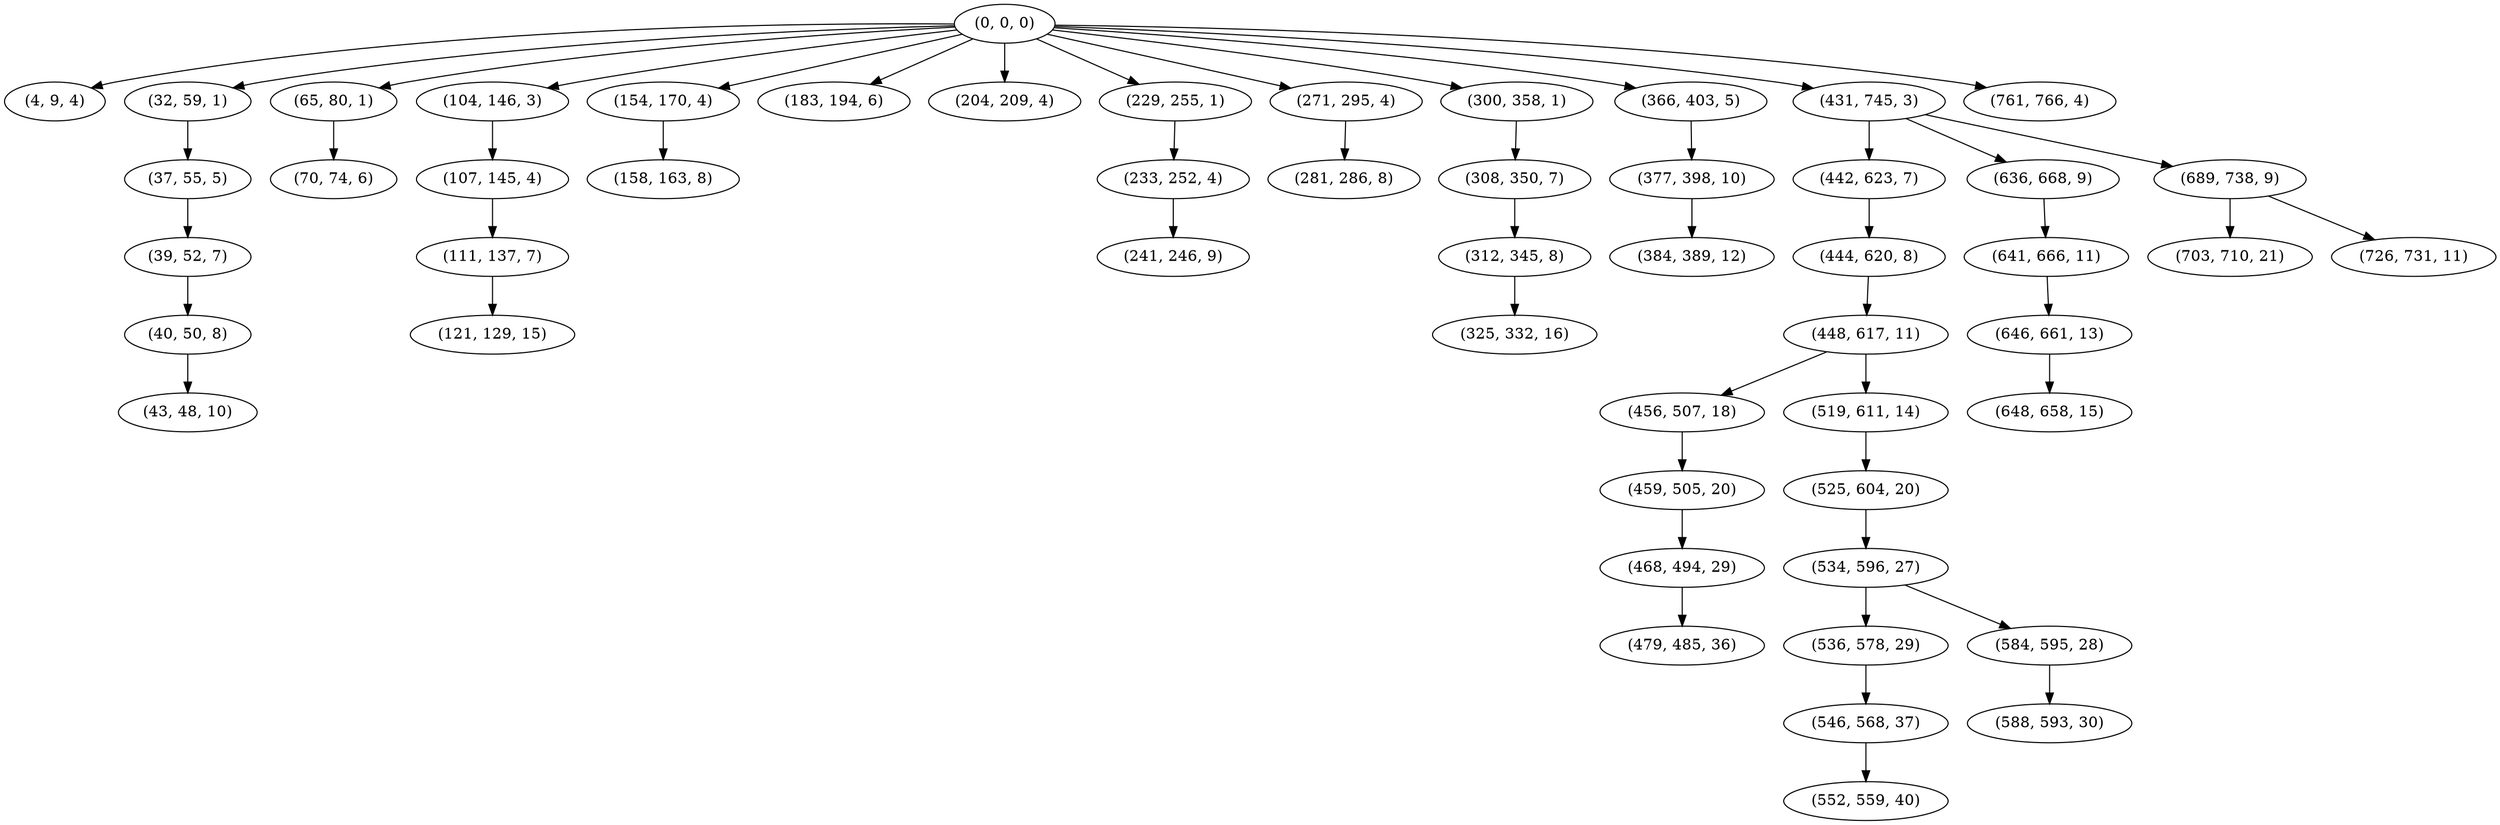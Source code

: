 digraph tree {
    "(0, 0, 0)";
    "(4, 9, 4)";
    "(32, 59, 1)";
    "(37, 55, 5)";
    "(39, 52, 7)";
    "(40, 50, 8)";
    "(43, 48, 10)";
    "(65, 80, 1)";
    "(70, 74, 6)";
    "(104, 146, 3)";
    "(107, 145, 4)";
    "(111, 137, 7)";
    "(121, 129, 15)";
    "(154, 170, 4)";
    "(158, 163, 8)";
    "(183, 194, 6)";
    "(204, 209, 4)";
    "(229, 255, 1)";
    "(233, 252, 4)";
    "(241, 246, 9)";
    "(271, 295, 4)";
    "(281, 286, 8)";
    "(300, 358, 1)";
    "(308, 350, 7)";
    "(312, 345, 8)";
    "(325, 332, 16)";
    "(366, 403, 5)";
    "(377, 398, 10)";
    "(384, 389, 12)";
    "(431, 745, 3)";
    "(442, 623, 7)";
    "(444, 620, 8)";
    "(448, 617, 11)";
    "(456, 507, 18)";
    "(459, 505, 20)";
    "(468, 494, 29)";
    "(479, 485, 36)";
    "(519, 611, 14)";
    "(525, 604, 20)";
    "(534, 596, 27)";
    "(536, 578, 29)";
    "(546, 568, 37)";
    "(552, 559, 40)";
    "(584, 595, 28)";
    "(588, 593, 30)";
    "(636, 668, 9)";
    "(641, 666, 11)";
    "(646, 661, 13)";
    "(648, 658, 15)";
    "(689, 738, 9)";
    "(703, 710, 21)";
    "(726, 731, 11)";
    "(761, 766, 4)";
    "(0, 0, 0)" -> "(4, 9, 4)";
    "(0, 0, 0)" -> "(32, 59, 1)";
    "(0, 0, 0)" -> "(65, 80, 1)";
    "(0, 0, 0)" -> "(104, 146, 3)";
    "(0, 0, 0)" -> "(154, 170, 4)";
    "(0, 0, 0)" -> "(183, 194, 6)";
    "(0, 0, 0)" -> "(204, 209, 4)";
    "(0, 0, 0)" -> "(229, 255, 1)";
    "(0, 0, 0)" -> "(271, 295, 4)";
    "(0, 0, 0)" -> "(300, 358, 1)";
    "(0, 0, 0)" -> "(366, 403, 5)";
    "(0, 0, 0)" -> "(431, 745, 3)";
    "(0, 0, 0)" -> "(761, 766, 4)";
    "(32, 59, 1)" -> "(37, 55, 5)";
    "(37, 55, 5)" -> "(39, 52, 7)";
    "(39, 52, 7)" -> "(40, 50, 8)";
    "(40, 50, 8)" -> "(43, 48, 10)";
    "(65, 80, 1)" -> "(70, 74, 6)";
    "(104, 146, 3)" -> "(107, 145, 4)";
    "(107, 145, 4)" -> "(111, 137, 7)";
    "(111, 137, 7)" -> "(121, 129, 15)";
    "(154, 170, 4)" -> "(158, 163, 8)";
    "(229, 255, 1)" -> "(233, 252, 4)";
    "(233, 252, 4)" -> "(241, 246, 9)";
    "(271, 295, 4)" -> "(281, 286, 8)";
    "(300, 358, 1)" -> "(308, 350, 7)";
    "(308, 350, 7)" -> "(312, 345, 8)";
    "(312, 345, 8)" -> "(325, 332, 16)";
    "(366, 403, 5)" -> "(377, 398, 10)";
    "(377, 398, 10)" -> "(384, 389, 12)";
    "(431, 745, 3)" -> "(442, 623, 7)";
    "(431, 745, 3)" -> "(636, 668, 9)";
    "(431, 745, 3)" -> "(689, 738, 9)";
    "(442, 623, 7)" -> "(444, 620, 8)";
    "(444, 620, 8)" -> "(448, 617, 11)";
    "(448, 617, 11)" -> "(456, 507, 18)";
    "(448, 617, 11)" -> "(519, 611, 14)";
    "(456, 507, 18)" -> "(459, 505, 20)";
    "(459, 505, 20)" -> "(468, 494, 29)";
    "(468, 494, 29)" -> "(479, 485, 36)";
    "(519, 611, 14)" -> "(525, 604, 20)";
    "(525, 604, 20)" -> "(534, 596, 27)";
    "(534, 596, 27)" -> "(536, 578, 29)";
    "(534, 596, 27)" -> "(584, 595, 28)";
    "(536, 578, 29)" -> "(546, 568, 37)";
    "(546, 568, 37)" -> "(552, 559, 40)";
    "(584, 595, 28)" -> "(588, 593, 30)";
    "(636, 668, 9)" -> "(641, 666, 11)";
    "(641, 666, 11)" -> "(646, 661, 13)";
    "(646, 661, 13)" -> "(648, 658, 15)";
    "(689, 738, 9)" -> "(703, 710, 21)";
    "(689, 738, 9)" -> "(726, 731, 11)";
}

